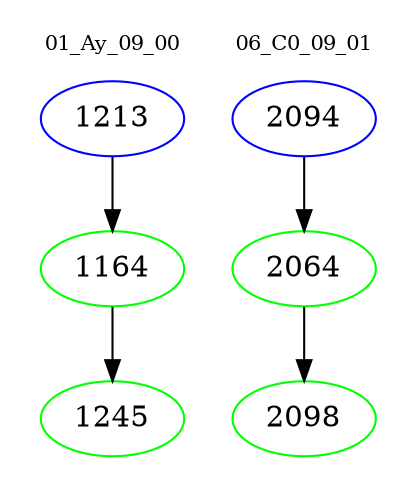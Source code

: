 digraph{
subgraph cluster_0 {
color = white
label = "01_Ay_09_00";
fontsize=10;
T0_1213 [label="1213", color="blue"]
T0_1213 -> T0_1164 [color="black"]
T0_1164 [label="1164", color="green"]
T0_1164 -> T0_1245 [color="black"]
T0_1245 [label="1245", color="green"]
}
subgraph cluster_1 {
color = white
label = "06_C0_09_01";
fontsize=10;
T1_2094 [label="2094", color="blue"]
T1_2094 -> T1_2064 [color="black"]
T1_2064 [label="2064", color="green"]
T1_2064 -> T1_2098 [color="black"]
T1_2098 [label="2098", color="green"]
}
}
